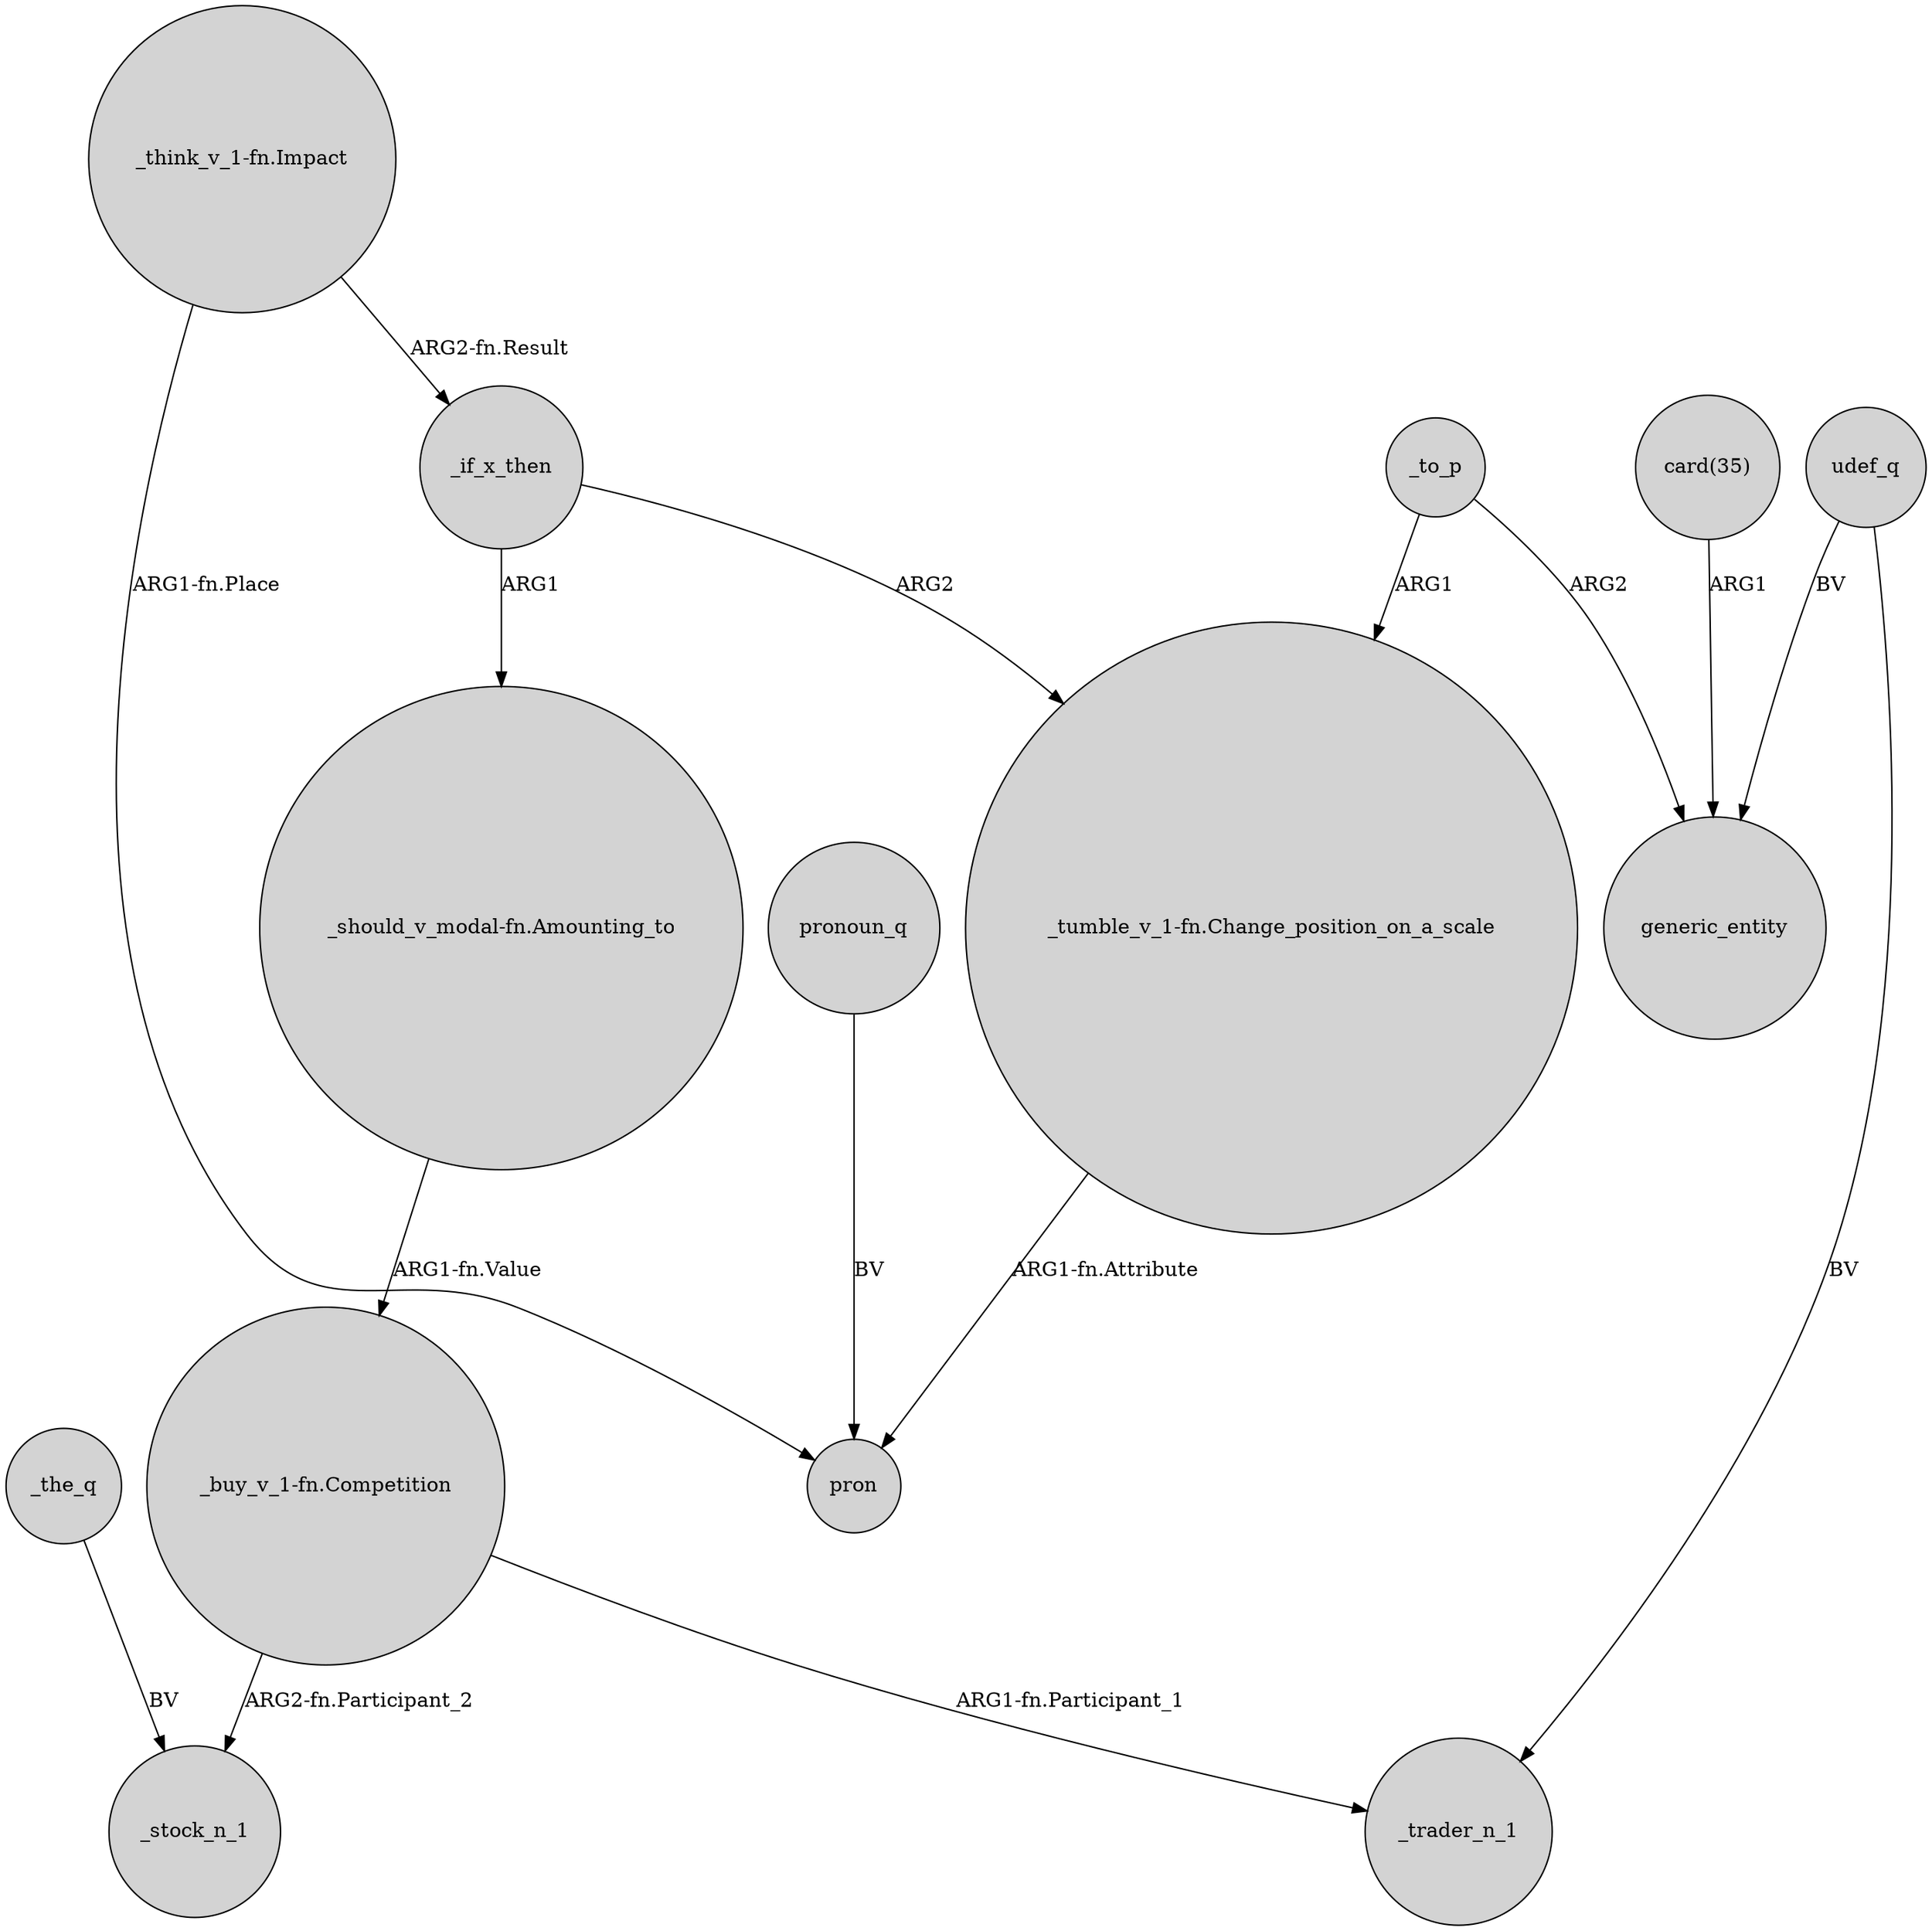 digraph {
	node [shape=circle style=filled]
	"_tumble_v_1-fn.Change_position_on_a_scale" -> pron [label="ARG1-fn.Attribute"]
	_to_p -> generic_entity [label=ARG2]
	"_should_v_modal-fn.Amounting_to" -> "_buy_v_1-fn.Competition" [label="ARG1-fn.Value"]
	"card(35)" -> generic_entity [label=ARG1]
	"_buy_v_1-fn.Competition" -> _stock_n_1 [label="ARG2-fn.Participant_2"]
	udef_q -> generic_entity [label=BV]
	_if_x_then -> "_should_v_modal-fn.Amounting_to" [label=ARG1]
	_to_p -> "_tumble_v_1-fn.Change_position_on_a_scale" [label=ARG1]
	_if_x_then -> "_tumble_v_1-fn.Change_position_on_a_scale" [label=ARG2]
	"_think_v_1-fn.Impact" -> pron [label="ARG1-fn.Place"]
	"_buy_v_1-fn.Competition" -> _trader_n_1 [label="ARG1-fn.Participant_1"]
	pronoun_q -> pron [label=BV]
	udef_q -> _trader_n_1 [label=BV]
	_the_q -> _stock_n_1 [label=BV]
	"_think_v_1-fn.Impact" -> _if_x_then [label="ARG2-fn.Result"]
}

